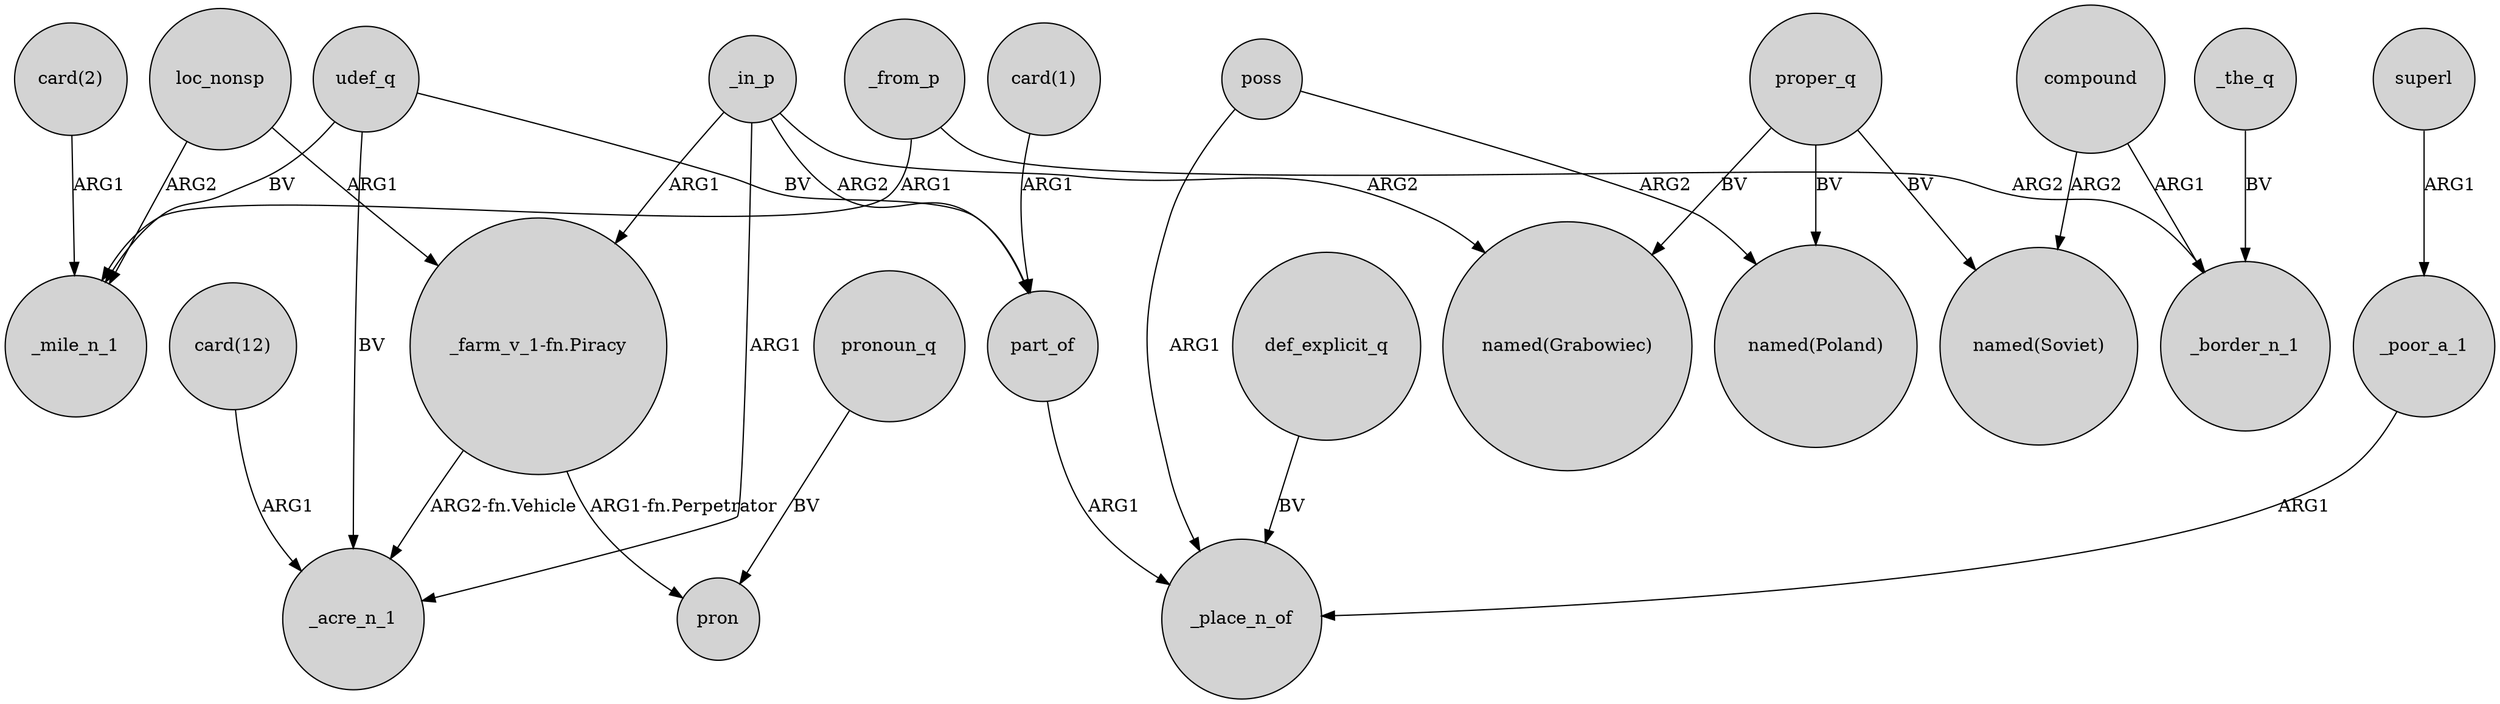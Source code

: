 digraph {
	node [shape=circle style=filled]
	udef_q -> _mile_n_1 [label=BV]
	poss -> _place_n_of [label=ARG1]
	superl -> _poor_a_1 [label=ARG1]
	udef_q -> part_of [label=BV]
	_poor_a_1 -> _place_n_of [label=ARG1]
	poss -> "named(Poland)" [label=ARG2]
	"card(12)" -> _acre_n_1 [label=ARG1]
	compound -> _border_n_1 [label=ARG1]
	_in_p -> _acre_n_1 [label=ARG1]
	_in_p -> part_of [label=ARG2]
	"card(1)" -> part_of [label=ARG1]
	proper_q -> "named(Grabowiec)" [label=BV]
	part_of -> _place_n_of [label=ARG1]
	loc_nonsp -> "_farm_v_1-fn.Piracy" [label=ARG1]
	"_farm_v_1-fn.Piracy" -> _acre_n_1 [label="ARG2-fn.Vehicle"]
	compound -> "named(Soviet)" [label=ARG2]
	pronoun_q -> pron [label=BV]
	"_farm_v_1-fn.Piracy" -> pron [label="ARG1-fn.Perpetrator"]
	loc_nonsp -> _mile_n_1 [label=ARG2]
	_from_p -> _border_n_1 [label=ARG2]
	_in_p -> "named(Grabowiec)" [label=ARG2]
	_the_q -> _border_n_1 [label=BV]
	_from_p -> _mile_n_1 [label=ARG1]
	"card(2)" -> _mile_n_1 [label=ARG1]
	_in_p -> "_farm_v_1-fn.Piracy" [label=ARG1]
	def_explicit_q -> _place_n_of [label=BV]
	proper_q -> "named(Soviet)" [label=BV]
	udef_q -> _acre_n_1 [label=BV]
	proper_q -> "named(Poland)" [label=BV]
}
